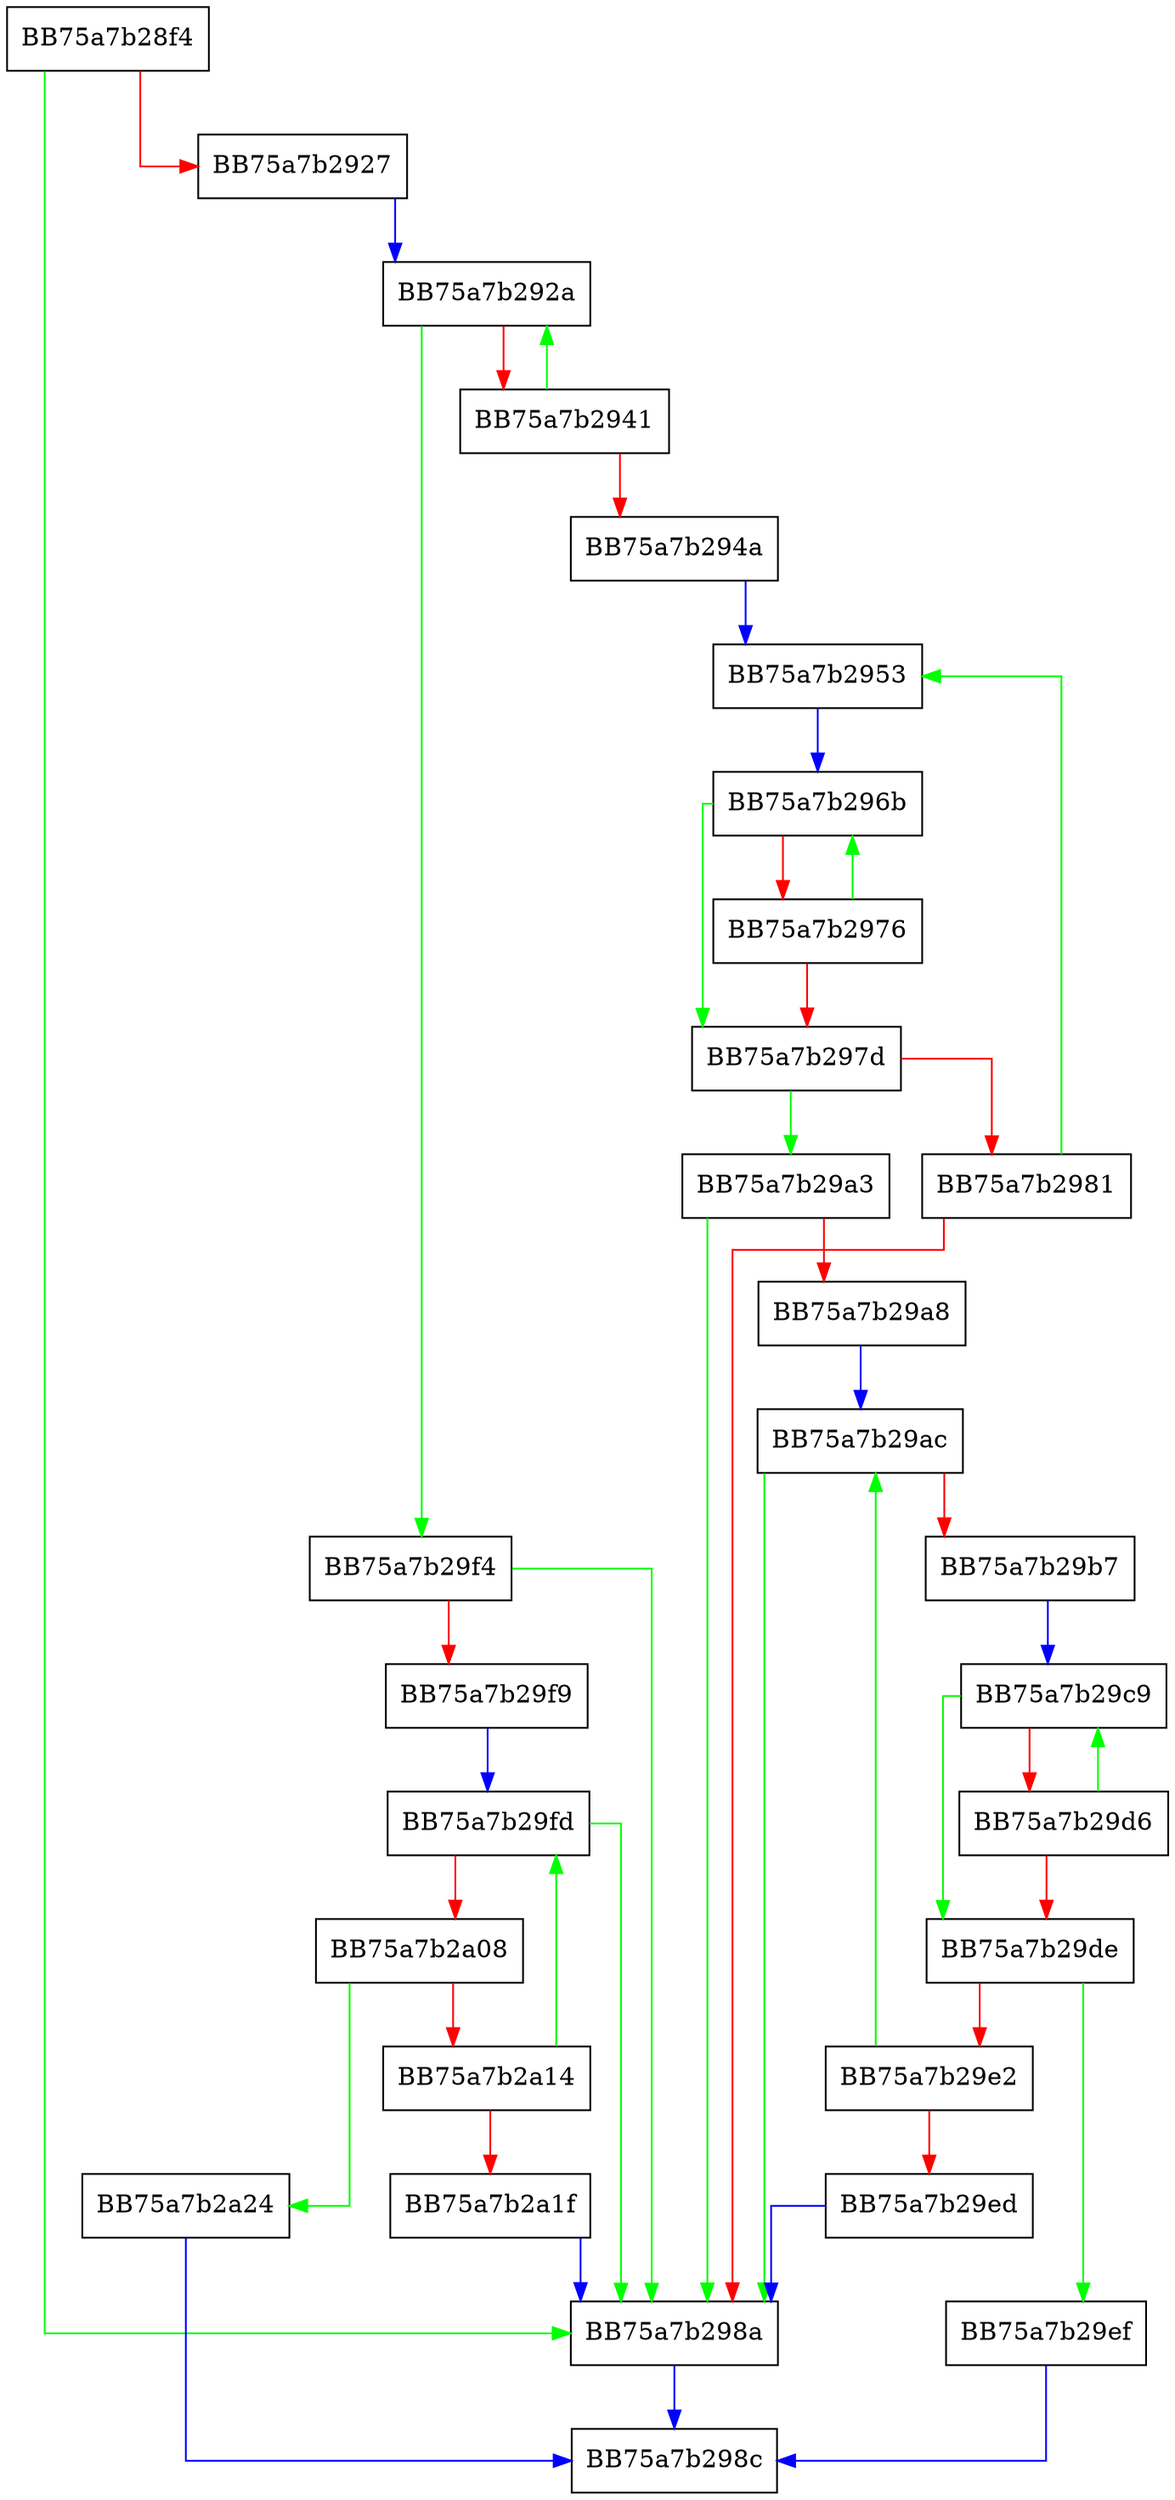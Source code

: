 digraph FindSITargetTypeInstance {
  node [shape="box"];
  graph [splines=ortho];
  BB75a7b28f4 -> BB75a7b298a [color="green"];
  BB75a7b28f4 -> BB75a7b2927 [color="red"];
  BB75a7b2927 -> BB75a7b292a [color="blue"];
  BB75a7b292a -> BB75a7b29f4 [color="green"];
  BB75a7b292a -> BB75a7b2941 [color="red"];
  BB75a7b2941 -> BB75a7b292a [color="green"];
  BB75a7b2941 -> BB75a7b294a [color="red"];
  BB75a7b294a -> BB75a7b2953 [color="blue"];
  BB75a7b2953 -> BB75a7b296b [color="blue"];
  BB75a7b296b -> BB75a7b297d [color="green"];
  BB75a7b296b -> BB75a7b2976 [color="red"];
  BB75a7b2976 -> BB75a7b296b [color="green"];
  BB75a7b2976 -> BB75a7b297d [color="red"];
  BB75a7b297d -> BB75a7b29a3 [color="green"];
  BB75a7b297d -> BB75a7b2981 [color="red"];
  BB75a7b2981 -> BB75a7b2953 [color="green"];
  BB75a7b2981 -> BB75a7b298a [color="red"];
  BB75a7b298a -> BB75a7b298c [color="blue"];
  BB75a7b29a3 -> BB75a7b298a [color="green"];
  BB75a7b29a3 -> BB75a7b29a8 [color="red"];
  BB75a7b29a8 -> BB75a7b29ac [color="blue"];
  BB75a7b29ac -> BB75a7b298a [color="green"];
  BB75a7b29ac -> BB75a7b29b7 [color="red"];
  BB75a7b29b7 -> BB75a7b29c9 [color="blue"];
  BB75a7b29c9 -> BB75a7b29de [color="green"];
  BB75a7b29c9 -> BB75a7b29d6 [color="red"];
  BB75a7b29d6 -> BB75a7b29c9 [color="green"];
  BB75a7b29d6 -> BB75a7b29de [color="red"];
  BB75a7b29de -> BB75a7b29ef [color="green"];
  BB75a7b29de -> BB75a7b29e2 [color="red"];
  BB75a7b29e2 -> BB75a7b29ac [color="green"];
  BB75a7b29e2 -> BB75a7b29ed [color="red"];
  BB75a7b29ed -> BB75a7b298a [color="blue"];
  BB75a7b29ef -> BB75a7b298c [color="blue"];
  BB75a7b29f4 -> BB75a7b298a [color="green"];
  BB75a7b29f4 -> BB75a7b29f9 [color="red"];
  BB75a7b29f9 -> BB75a7b29fd [color="blue"];
  BB75a7b29fd -> BB75a7b298a [color="green"];
  BB75a7b29fd -> BB75a7b2a08 [color="red"];
  BB75a7b2a08 -> BB75a7b2a24 [color="green"];
  BB75a7b2a08 -> BB75a7b2a14 [color="red"];
  BB75a7b2a14 -> BB75a7b29fd [color="green"];
  BB75a7b2a14 -> BB75a7b2a1f [color="red"];
  BB75a7b2a1f -> BB75a7b298a [color="blue"];
  BB75a7b2a24 -> BB75a7b298c [color="blue"];
}